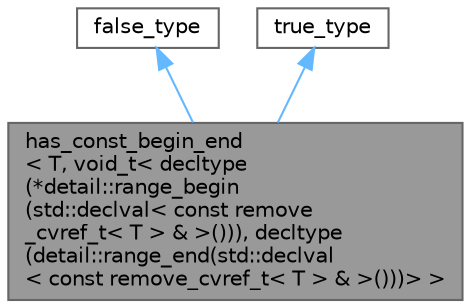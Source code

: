 digraph "has_const_begin_end&lt; T, void_t&lt; decltype(*detail::range_begin(std::declval&lt; const remove_cvref_t&lt; T &gt; &amp; &gt;())), decltype(detail::range_end(std::declval&lt; const remove_cvref_t&lt; T &gt; &amp; &gt;()))&gt; &gt;"
{
 // LATEX_PDF_SIZE
  bgcolor="transparent";
  edge [fontname=Helvetica,fontsize=10,labelfontname=Helvetica,labelfontsize=10];
  node [fontname=Helvetica,fontsize=10,shape=box,height=0.2,width=0.4];
  Node1 [id="Node000001",label="has_const_begin_end\l\< T, void_t\< decltype\l(*detail::range_begin\l(std::declval\< const remove\l_cvref_t\< T \> & \>())), decltype\l(detail::range_end(std::declval\l\< const remove_cvref_t\< T \> & \>()))\> \>",height=0.2,width=0.4,color="gray40", fillcolor="grey60", style="filled", fontcolor="black",tooltip=" "];
  Node2 -> Node1 [id="edge1_Node000001_Node000002",dir="back",color="steelblue1",style="solid",tooltip=" "];
  Node2 [id="Node000002",label="false_type",height=0.2,width=0.4,color="gray40", fillcolor="white", style="filled",tooltip=" "];
  Node3 -> Node1 [id="edge2_Node000001_Node000003",dir="back",color="steelblue1",style="solid",tooltip=" "];
  Node3 [id="Node000003",label="true_type",height=0.2,width=0.4,color="gray40", fillcolor="white", style="filled",tooltip=" "];
}
